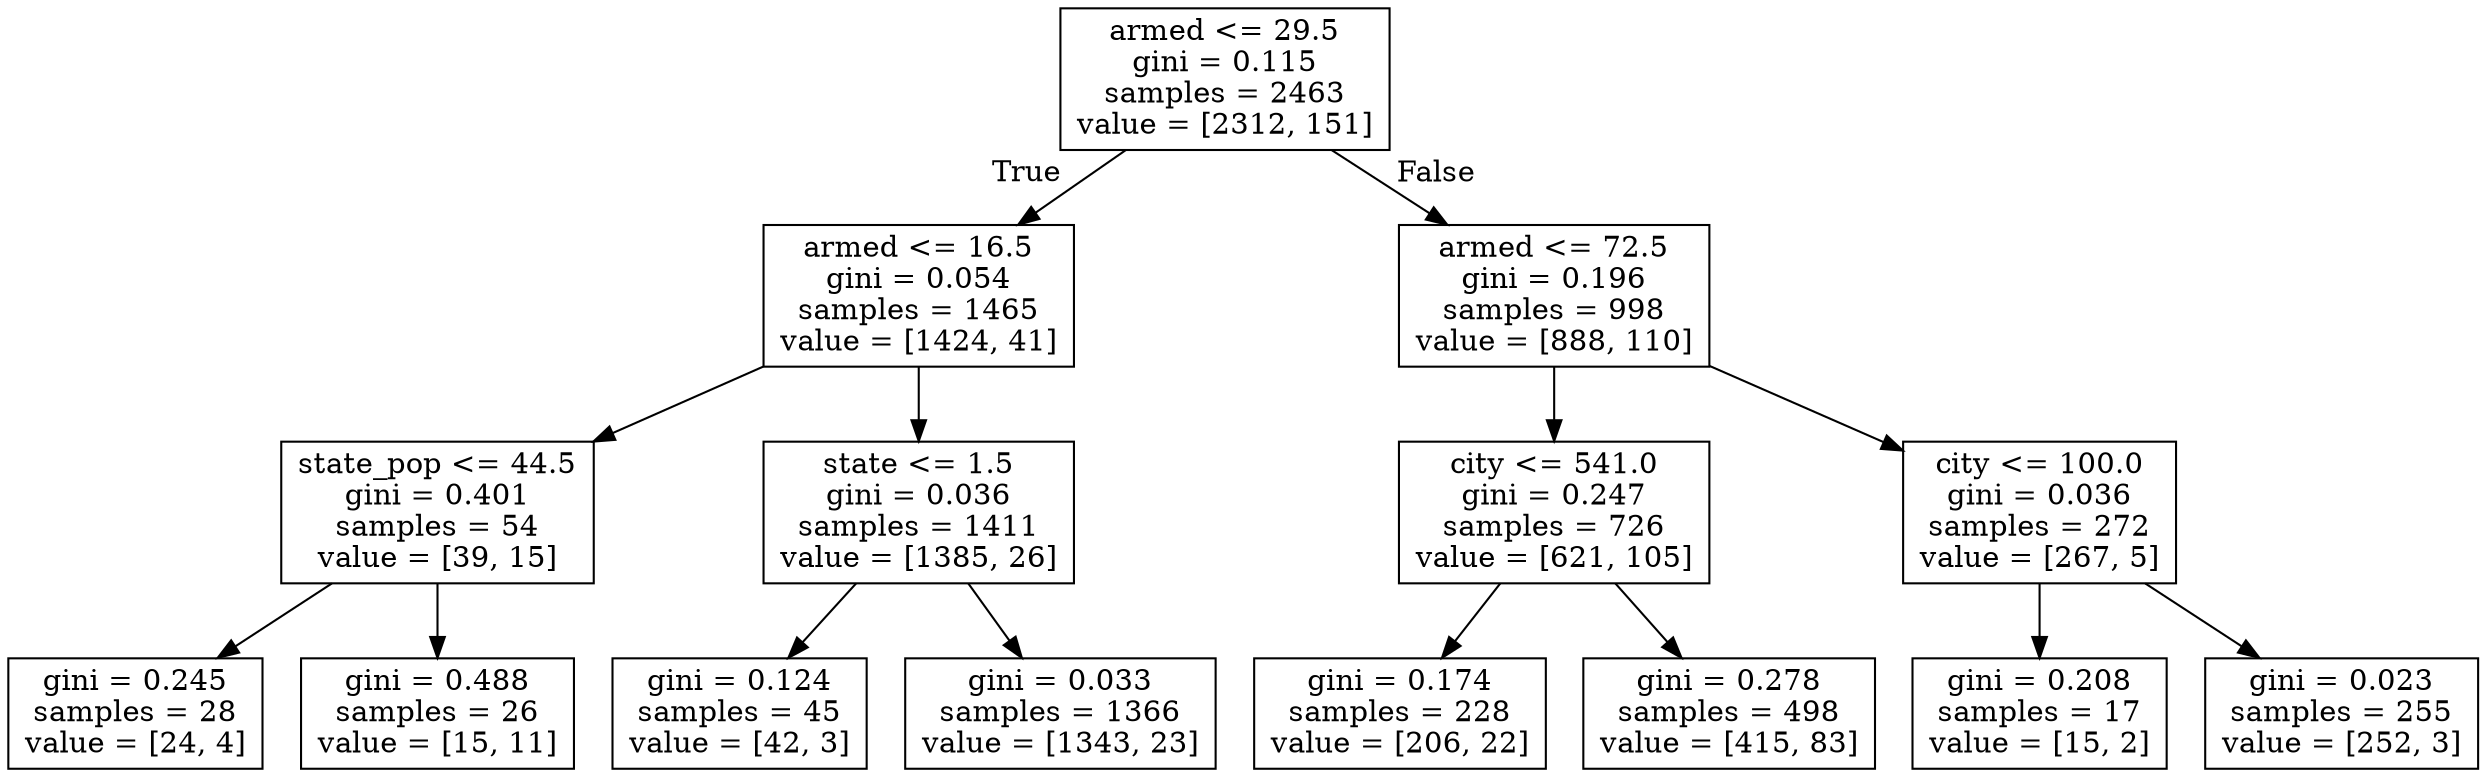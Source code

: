 digraph Tree {
node [shape=box] ;
0 [label="armed <= 29.5\ngini = 0.115\nsamples = 2463\nvalue = [2312, 151]"] ;
1 [label="armed <= 16.5\ngini = 0.054\nsamples = 1465\nvalue = [1424, 41]"] ;
0 -> 1 [labeldistance=2.5, labelangle=45, headlabel="True"] ;
2 [label="state_pop <= 44.5\ngini = 0.401\nsamples = 54\nvalue = [39, 15]"] ;
1 -> 2 ;
3 [label="gini = 0.245\nsamples = 28\nvalue = [24, 4]"] ;
2 -> 3 ;
4 [label="gini = 0.488\nsamples = 26\nvalue = [15, 11]"] ;
2 -> 4 ;
5 [label="state <= 1.5\ngini = 0.036\nsamples = 1411\nvalue = [1385, 26]"] ;
1 -> 5 ;
6 [label="gini = 0.124\nsamples = 45\nvalue = [42, 3]"] ;
5 -> 6 ;
7 [label="gini = 0.033\nsamples = 1366\nvalue = [1343, 23]"] ;
5 -> 7 ;
8 [label="armed <= 72.5\ngini = 0.196\nsamples = 998\nvalue = [888, 110]"] ;
0 -> 8 [labeldistance=2.5, labelangle=-45, headlabel="False"] ;
9 [label="city <= 541.0\ngini = 0.247\nsamples = 726\nvalue = [621, 105]"] ;
8 -> 9 ;
10 [label="gini = 0.174\nsamples = 228\nvalue = [206, 22]"] ;
9 -> 10 ;
11 [label="gini = 0.278\nsamples = 498\nvalue = [415, 83]"] ;
9 -> 11 ;
12 [label="city <= 100.0\ngini = 0.036\nsamples = 272\nvalue = [267, 5]"] ;
8 -> 12 ;
13 [label="gini = 0.208\nsamples = 17\nvalue = [15, 2]"] ;
12 -> 13 ;
14 [label="gini = 0.023\nsamples = 255\nvalue = [252, 3]"] ;
12 -> 14 ;
}